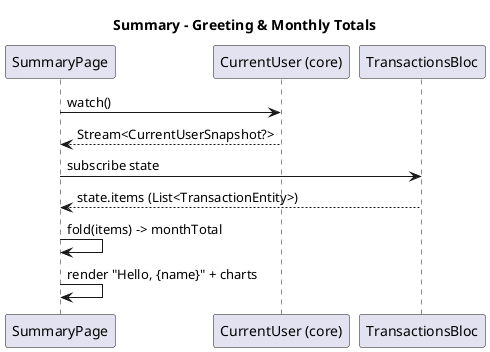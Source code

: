@startuml
title Summary - Greeting & Monthly Totals

participant "SummaryPage" as Sum
participant "CurrentUser (core)" as CU
participant "TransactionsBloc" as TBloc

Sum -> CU : watch()
CU --> Sum : Stream<CurrentUserSnapshot?>

Sum -> TBloc : subscribe state
TBloc --> Sum : state.items (List<TransactionEntity>)

Sum -> Sum : fold(items) -> monthTotal
Sum -> Sum : render "Hello, {name}" + charts

@enduml
